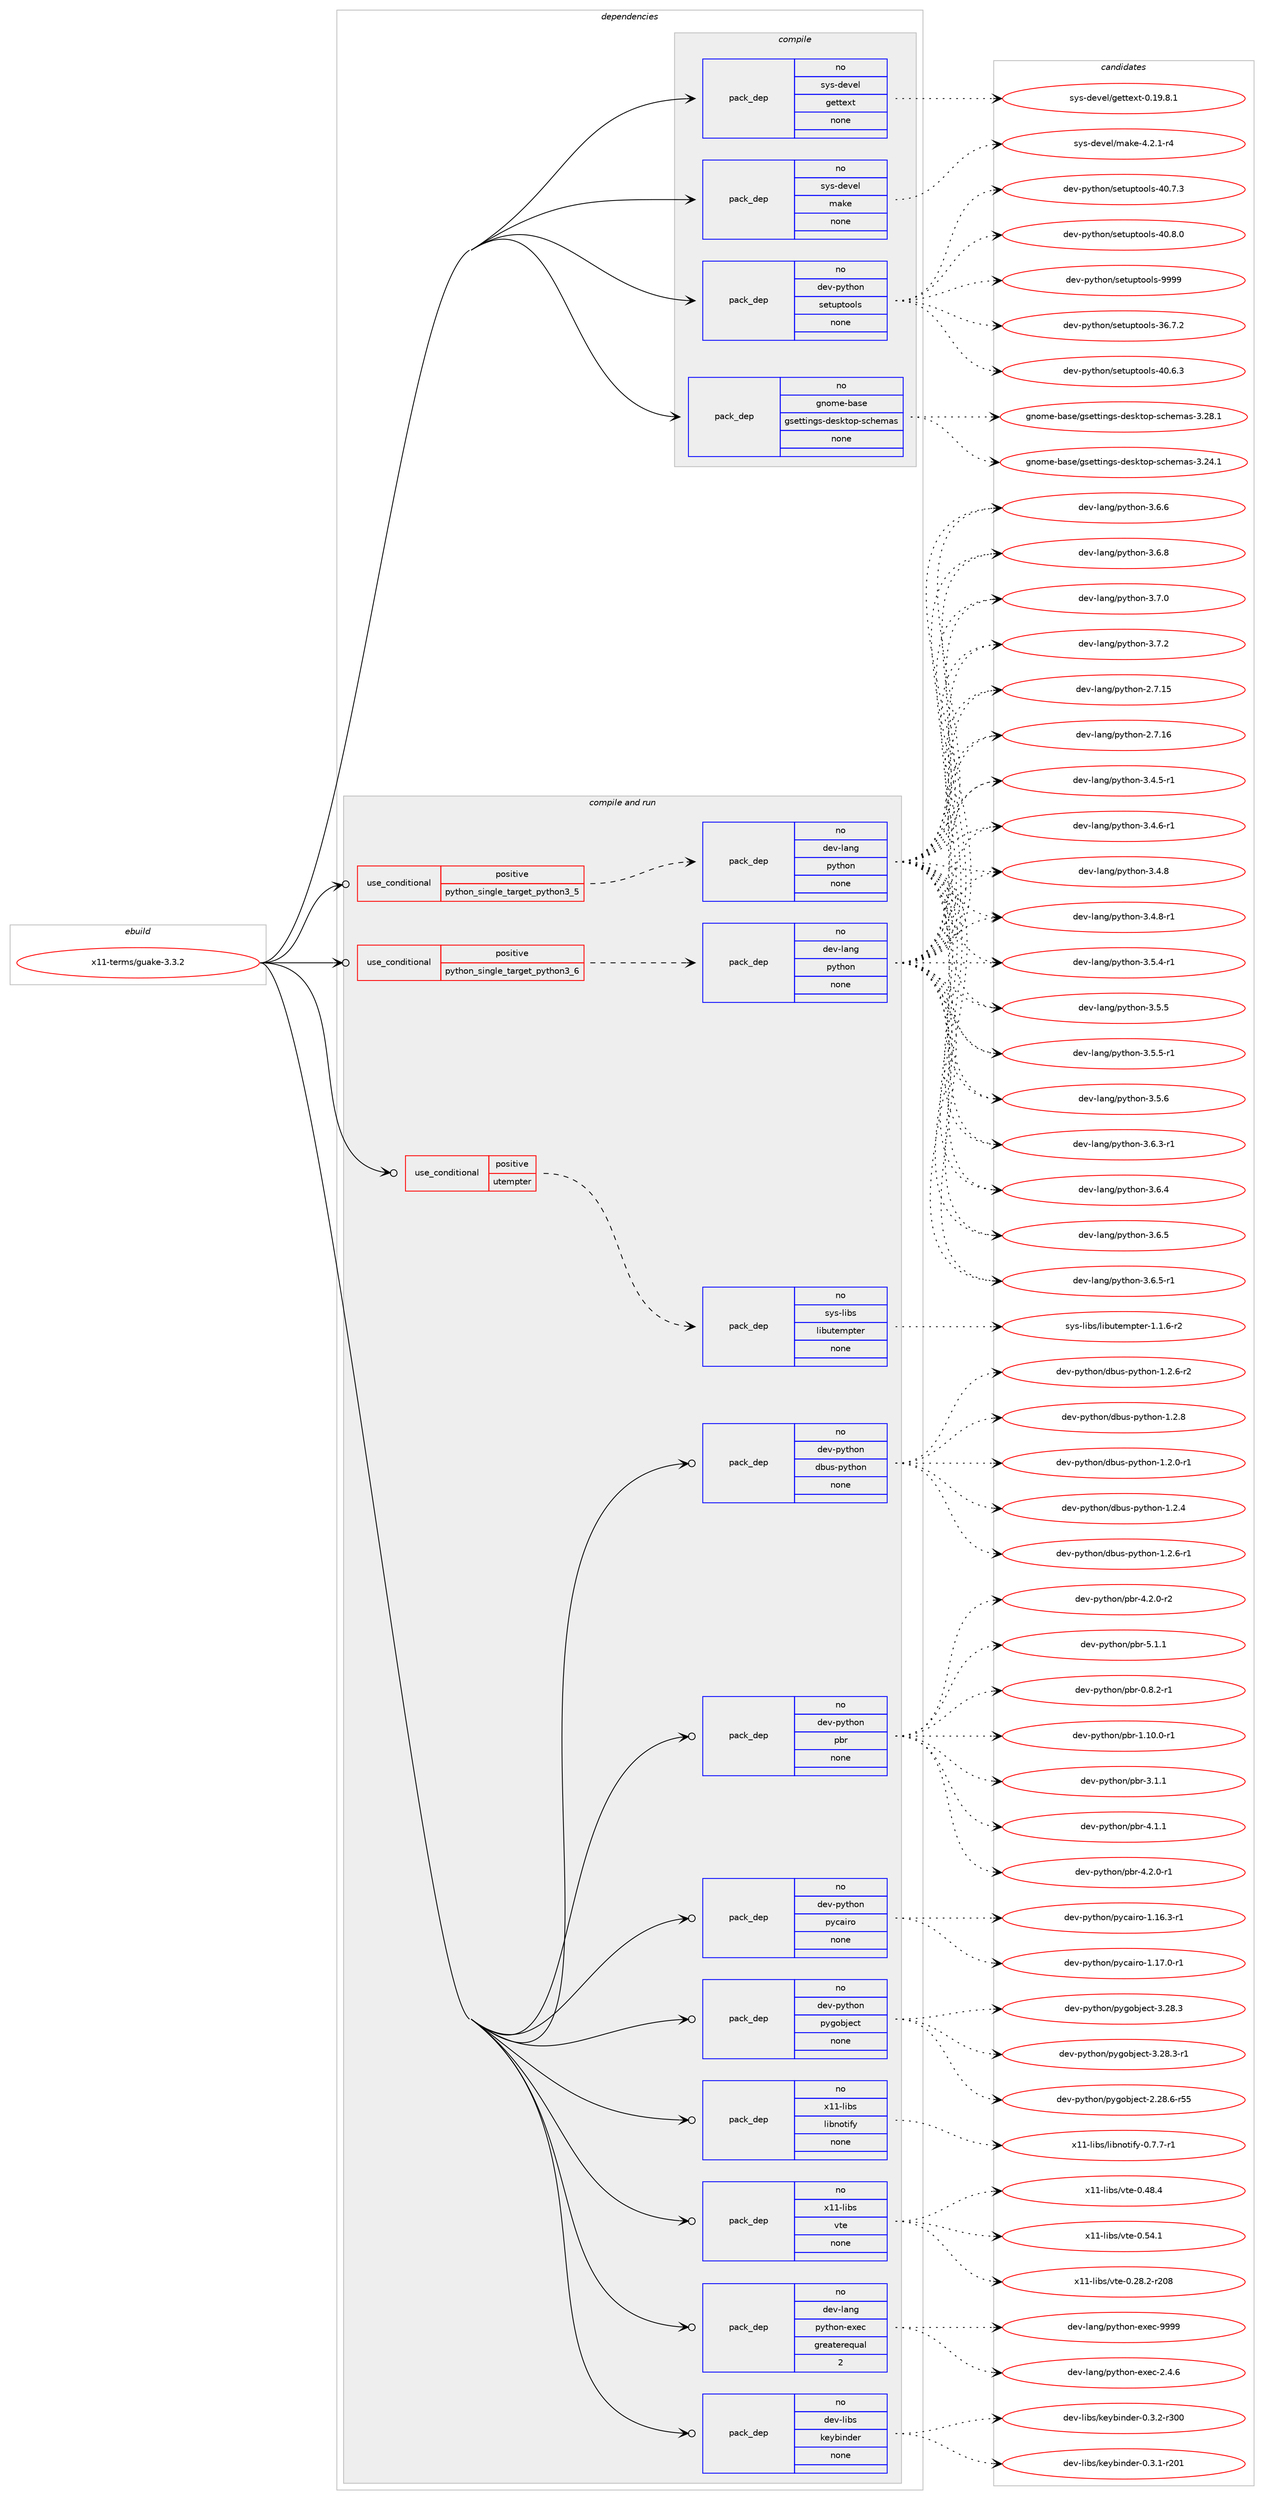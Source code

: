 digraph prolog {

# *************
# Graph options
# *************

newrank=true;
concentrate=true;
compound=true;
graph [rankdir=LR,fontname=Helvetica,fontsize=10,ranksep=1.5];#, ranksep=2.5, nodesep=0.2];
edge  [arrowhead=vee];
node  [fontname=Helvetica,fontsize=10];

# **********
# The ebuild
# **********

subgraph cluster_leftcol {
color=gray;
rank=same;
label=<<i>ebuild</i>>;
id [label="x11-terms/guake-3.3.2", color=red, width=4, href="../x11-terms/guake-3.3.2.svg"];
}

# ****************
# The dependencies
# ****************

subgraph cluster_midcol {
color=gray;
label=<<i>dependencies</i>>;
subgraph cluster_compile {
fillcolor="#eeeeee";
style=filled;
label=<<i>compile</i>>;
subgraph pack1271165 {
dependency1767990 [label=<<TABLE BORDER="0" CELLBORDER="1" CELLSPACING="0" CELLPADDING="4" WIDTH="220"><TR><TD ROWSPAN="6" CELLPADDING="30">pack_dep</TD></TR><TR><TD WIDTH="110">no</TD></TR><TR><TD>dev-python</TD></TR><TR><TD>setuptools</TD></TR><TR><TD>none</TD></TR><TR><TD></TD></TR></TABLE>>, shape=none, color=blue];
}
id:e -> dependency1767990:w [weight=20,style="solid",arrowhead="vee"];
subgraph pack1271166 {
dependency1767991 [label=<<TABLE BORDER="0" CELLBORDER="1" CELLSPACING="0" CELLPADDING="4" WIDTH="220"><TR><TD ROWSPAN="6" CELLPADDING="30">pack_dep</TD></TR><TR><TD WIDTH="110">no</TD></TR><TR><TD>gnome-base</TD></TR><TR><TD>gsettings-desktop-schemas</TD></TR><TR><TD>none</TD></TR><TR><TD></TD></TR></TABLE>>, shape=none, color=blue];
}
id:e -> dependency1767991:w [weight=20,style="solid",arrowhead="vee"];
subgraph pack1271167 {
dependency1767992 [label=<<TABLE BORDER="0" CELLBORDER="1" CELLSPACING="0" CELLPADDING="4" WIDTH="220"><TR><TD ROWSPAN="6" CELLPADDING="30">pack_dep</TD></TR><TR><TD WIDTH="110">no</TD></TR><TR><TD>sys-devel</TD></TR><TR><TD>gettext</TD></TR><TR><TD>none</TD></TR><TR><TD></TD></TR></TABLE>>, shape=none, color=blue];
}
id:e -> dependency1767992:w [weight=20,style="solid",arrowhead="vee"];
subgraph pack1271168 {
dependency1767993 [label=<<TABLE BORDER="0" CELLBORDER="1" CELLSPACING="0" CELLPADDING="4" WIDTH="220"><TR><TD ROWSPAN="6" CELLPADDING="30">pack_dep</TD></TR><TR><TD WIDTH="110">no</TD></TR><TR><TD>sys-devel</TD></TR><TR><TD>make</TD></TR><TR><TD>none</TD></TR><TR><TD></TD></TR></TABLE>>, shape=none, color=blue];
}
id:e -> dependency1767993:w [weight=20,style="solid",arrowhead="vee"];
}
subgraph cluster_compileandrun {
fillcolor="#eeeeee";
style=filled;
label=<<i>compile and run</i>>;
subgraph cond467020 {
dependency1767994 [label=<<TABLE BORDER="0" CELLBORDER="1" CELLSPACING="0" CELLPADDING="4"><TR><TD ROWSPAN="3" CELLPADDING="10">use_conditional</TD></TR><TR><TD>positive</TD></TR><TR><TD>python_single_target_python3_5</TD></TR></TABLE>>, shape=none, color=red];
subgraph pack1271169 {
dependency1767995 [label=<<TABLE BORDER="0" CELLBORDER="1" CELLSPACING="0" CELLPADDING="4" WIDTH="220"><TR><TD ROWSPAN="6" CELLPADDING="30">pack_dep</TD></TR><TR><TD WIDTH="110">no</TD></TR><TR><TD>dev-lang</TD></TR><TR><TD>python</TD></TR><TR><TD>none</TD></TR><TR><TD></TD></TR></TABLE>>, shape=none, color=blue];
}
dependency1767994:e -> dependency1767995:w [weight=20,style="dashed",arrowhead="vee"];
}
id:e -> dependency1767994:w [weight=20,style="solid",arrowhead="odotvee"];
subgraph cond467021 {
dependency1767996 [label=<<TABLE BORDER="0" CELLBORDER="1" CELLSPACING="0" CELLPADDING="4"><TR><TD ROWSPAN="3" CELLPADDING="10">use_conditional</TD></TR><TR><TD>positive</TD></TR><TR><TD>python_single_target_python3_6</TD></TR></TABLE>>, shape=none, color=red];
subgraph pack1271170 {
dependency1767997 [label=<<TABLE BORDER="0" CELLBORDER="1" CELLSPACING="0" CELLPADDING="4" WIDTH="220"><TR><TD ROWSPAN="6" CELLPADDING="30">pack_dep</TD></TR><TR><TD WIDTH="110">no</TD></TR><TR><TD>dev-lang</TD></TR><TR><TD>python</TD></TR><TR><TD>none</TD></TR><TR><TD></TD></TR></TABLE>>, shape=none, color=blue];
}
dependency1767996:e -> dependency1767997:w [weight=20,style="dashed",arrowhead="vee"];
}
id:e -> dependency1767996:w [weight=20,style="solid",arrowhead="odotvee"];
subgraph cond467022 {
dependency1767998 [label=<<TABLE BORDER="0" CELLBORDER="1" CELLSPACING="0" CELLPADDING="4"><TR><TD ROWSPAN="3" CELLPADDING="10">use_conditional</TD></TR><TR><TD>positive</TD></TR><TR><TD>utempter</TD></TR></TABLE>>, shape=none, color=red];
subgraph pack1271171 {
dependency1767999 [label=<<TABLE BORDER="0" CELLBORDER="1" CELLSPACING="0" CELLPADDING="4" WIDTH="220"><TR><TD ROWSPAN="6" CELLPADDING="30">pack_dep</TD></TR><TR><TD WIDTH="110">no</TD></TR><TR><TD>sys-libs</TD></TR><TR><TD>libutempter</TD></TR><TR><TD>none</TD></TR><TR><TD></TD></TR></TABLE>>, shape=none, color=blue];
}
dependency1767998:e -> dependency1767999:w [weight=20,style="dashed",arrowhead="vee"];
}
id:e -> dependency1767998:w [weight=20,style="solid",arrowhead="odotvee"];
subgraph pack1271172 {
dependency1768000 [label=<<TABLE BORDER="0" CELLBORDER="1" CELLSPACING="0" CELLPADDING="4" WIDTH="220"><TR><TD ROWSPAN="6" CELLPADDING="30">pack_dep</TD></TR><TR><TD WIDTH="110">no</TD></TR><TR><TD>dev-lang</TD></TR><TR><TD>python-exec</TD></TR><TR><TD>greaterequal</TD></TR><TR><TD>2</TD></TR></TABLE>>, shape=none, color=blue];
}
id:e -> dependency1768000:w [weight=20,style="solid",arrowhead="odotvee"];
subgraph pack1271173 {
dependency1768001 [label=<<TABLE BORDER="0" CELLBORDER="1" CELLSPACING="0" CELLPADDING="4" WIDTH="220"><TR><TD ROWSPAN="6" CELLPADDING="30">pack_dep</TD></TR><TR><TD WIDTH="110">no</TD></TR><TR><TD>dev-libs</TD></TR><TR><TD>keybinder</TD></TR><TR><TD>none</TD></TR><TR><TD></TD></TR></TABLE>>, shape=none, color=blue];
}
id:e -> dependency1768001:w [weight=20,style="solid",arrowhead="odotvee"];
subgraph pack1271174 {
dependency1768002 [label=<<TABLE BORDER="0" CELLBORDER="1" CELLSPACING="0" CELLPADDING="4" WIDTH="220"><TR><TD ROWSPAN="6" CELLPADDING="30">pack_dep</TD></TR><TR><TD WIDTH="110">no</TD></TR><TR><TD>dev-python</TD></TR><TR><TD>dbus-python</TD></TR><TR><TD>none</TD></TR><TR><TD></TD></TR></TABLE>>, shape=none, color=blue];
}
id:e -> dependency1768002:w [weight=20,style="solid",arrowhead="odotvee"];
subgraph pack1271175 {
dependency1768003 [label=<<TABLE BORDER="0" CELLBORDER="1" CELLSPACING="0" CELLPADDING="4" WIDTH="220"><TR><TD ROWSPAN="6" CELLPADDING="30">pack_dep</TD></TR><TR><TD WIDTH="110">no</TD></TR><TR><TD>dev-python</TD></TR><TR><TD>pbr</TD></TR><TR><TD>none</TD></TR><TR><TD></TD></TR></TABLE>>, shape=none, color=blue];
}
id:e -> dependency1768003:w [weight=20,style="solid",arrowhead="odotvee"];
subgraph pack1271176 {
dependency1768004 [label=<<TABLE BORDER="0" CELLBORDER="1" CELLSPACING="0" CELLPADDING="4" WIDTH="220"><TR><TD ROWSPAN="6" CELLPADDING="30">pack_dep</TD></TR><TR><TD WIDTH="110">no</TD></TR><TR><TD>dev-python</TD></TR><TR><TD>pycairo</TD></TR><TR><TD>none</TD></TR><TR><TD></TD></TR></TABLE>>, shape=none, color=blue];
}
id:e -> dependency1768004:w [weight=20,style="solid",arrowhead="odotvee"];
subgraph pack1271177 {
dependency1768005 [label=<<TABLE BORDER="0" CELLBORDER="1" CELLSPACING="0" CELLPADDING="4" WIDTH="220"><TR><TD ROWSPAN="6" CELLPADDING="30">pack_dep</TD></TR><TR><TD WIDTH="110">no</TD></TR><TR><TD>dev-python</TD></TR><TR><TD>pygobject</TD></TR><TR><TD>none</TD></TR><TR><TD></TD></TR></TABLE>>, shape=none, color=blue];
}
id:e -> dependency1768005:w [weight=20,style="solid",arrowhead="odotvee"];
subgraph pack1271178 {
dependency1768006 [label=<<TABLE BORDER="0" CELLBORDER="1" CELLSPACING="0" CELLPADDING="4" WIDTH="220"><TR><TD ROWSPAN="6" CELLPADDING="30">pack_dep</TD></TR><TR><TD WIDTH="110">no</TD></TR><TR><TD>x11-libs</TD></TR><TR><TD>libnotify</TD></TR><TR><TD>none</TD></TR><TR><TD></TD></TR></TABLE>>, shape=none, color=blue];
}
id:e -> dependency1768006:w [weight=20,style="solid",arrowhead="odotvee"];
subgraph pack1271179 {
dependency1768007 [label=<<TABLE BORDER="0" CELLBORDER="1" CELLSPACING="0" CELLPADDING="4" WIDTH="220"><TR><TD ROWSPAN="6" CELLPADDING="30">pack_dep</TD></TR><TR><TD WIDTH="110">no</TD></TR><TR><TD>x11-libs</TD></TR><TR><TD>vte</TD></TR><TR><TD>none</TD></TR><TR><TD></TD></TR></TABLE>>, shape=none, color=blue];
}
id:e -> dependency1768007:w [weight=20,style="solid",arrowhead="odotvee"];
}
subgraph cluster_run {
fillcolor="#eeeeee";
style=filled;
label=<<i>run</i>>;
}
}

# **************
# The candidates
# **************

subgraph cluster_choices {
rank=same;
color=gray;
label=<<i>candidates</i>>;

subgraph choice1271165 {
color=black;
nodesep=1;
choice100101118451121211161041111104711510111611711211611111110811545515446554650 [label="dev-python/setuptools-36.7.2", color=red, width=4,href="../dev-python/setuptools-36.7.2.svg"];
choice100101118451121211161041111104711510111611711211611111110811545524846544651 [label="dev-python/setuptools-40.6.3", color=red, width=4,href="../dev-python/setuptools-40.6.3.svg"];
choice100101118451121211161041111104711510111611711211611111110811545524846554651 [label="dev-python/setuptools-40.7.3", color=red, width=4,href="../dev-python/setuptools-40.7.3.svg"];
choice100101118451121211161041111104711510111611711211611111110811545524846564648 [label="dev-python/setuptools-40.8.0", color=red, width=4,href="../dev-python/setuptools-40.8.0.svg"];
choice10010111845112121116104111110471151011161171121161111111081154557575757 [label="dev-python/setuptools-9999", color=red, width=4,href="../dev-python/setuptools-9999.svg"];
dependency1767990:e -> choice100101118451121211161041111104711510111611711211611111110811545515446554650:w [style=dotted,weight="100"];
dependency1767990:e -> choice100101118451121211161041111104711510111611711211611111110811545524846544651:w [style=dotted,weight="100"];
dependency1767990:e -> choice100101118451121211161041111104711510111611711211611111110811545524846554651:w [style=dotted,weight="100"];
dependency1767990:e -> choice100101118451121211161041111104711510111611711211611111110811545524846564648:w [style=dotted,weight="100"];
dependency1767990:e -> choice10010111845112121116104111110471151011161171121161111111081154557575757:w [style=dotted,weight="100"];
}
subgraph choice1271166 {
color=black;
nodesep=1;
choice103110111109101459897115101471031151011161161051101031154510010111510711611111245115991041011099711545514650524649 [label="gnome-base/gsettings-desktop-schemas-3.24.1", color=red, width=4,href="../gnome-base/gsettings-desktop-schemas-3.24.1.svg"];
choice103110111109101459897115101471031151011161161051101031154510010111510711611111245115991041011099711545514650564649 [label="gnome-base/gsettings-desktop-schemas-3.28.1", color=red, width=4,href="../gnome-base/gsettings-desktop-schemas-3.28.1.svg"];
dependency1767991:e -> choice103110111109101459897115101471031151011161161051101031154510010111510711611111245115991041011099711545514650524649:w [style=dotted,weight="100"];
dependency1767991:e -> choice103110111109101459897115101471031151011161161051101031154510010111510711611111245115991041011099711545514650564649:w [style=dotted,weight="100"];
}
subgraph choice1271167 {
color=black;
nodesep=1;
choice1151211154510010111810110847103101116116101120116454846495746564649 [label="sys-devel/gettext-0.19.8.1", color=red, width=4,href="../sys-devel/gettext-0.19.8.1.svg"];
dependency1767992:e -> choice1151211154510010111810110847103101116116101120116454846495746564649:w [style=dotted,weight="100"];
}
subgraph choice1271168 {
color=black;
nodesep=1;
choice1151211154510010111810110847109971071014552465046494511452 [label="sys-devel/make-4.2.1-r4", color=red, width=4,href="../sys-devel/make-4.2.1-r4.svg"];
dependency1767993:e -> choice1151211154510010111810110847109971071014552465046494511452:w [style=dotted,weight="100"];
}
subgraph choice1271169 {
color=black;
nodesep=1;
choice10010111845108971101034711212111610411111045504655464953 [label="dev-lang/python-2.7.15", color=red, width=4,href="../dev-lang/python-2.7.15.svg"];
choice10010111845108971101034711212111610411111045504655464954 [label="dev-lang/python-2.7.16", color=red, width=4,href="../dev-lang/python-2.7.16.svg"];
choice1001011184510897110103471121211161041111104551465246534511449 [label="dev-lang/python-3.4.5-r1", color=red, width=4,href="../dev-lang/python-3.4.5-r1.svg"];
choice1001011184510897110103471121211161041111104551465246544511449 [label="dev-lang/python-3.4.6-r1", color=red, width=4,href="../dev-lang/python-3.4.6-r1.svg"];
choice100101118451089711010347112121116104111110455146524656 [label="dev-lang/python-3.4.8", color=red, width=4,href="../dev-lang/python-3.4.8.svg"];
choice1001011184510897110103471121211161041111104551465246564511449 [label="dev-lang/python-3.4.8-r1", color=red, width=4,href="../dev-lang/python-3.4.8-r1.svg"];
choice1001011184510897110103471121211161041111104551465346524511449 [label="dev-lang/python-3.5.4-r1", color=red, width=4,href="../dev-lang/python-3.5.4-r1.svg"];
choice100101118451089711010347112121116104111110455146534653 [label="dev-lang/python-3.5.5", color=red, width=4,href="../dev-lang/python-3.5.5.svg"];
choice1001011184510897110103471121211161041111104551465346534511449 [label="dev-lang/python-3.5.5-r1", color=red, width=4,href="../dev-lang/python-3.5.5-r1.svg"];
choice100101118451089711010347112121116104111110455146534654 [label="dev-lang/python-3.5.6", color=red, width=4,href="../dev-lang/python-3.5.6.svg"];
choice1001011184510897110103471121211161041111104551465446514511449 [label="dev-lang/python-3.6.3-r1", color=red, width=4,href="../dev-lang/python-3.6.3-r1.svg"];
choice100101118451089711010347112121116104111110455146544652 [label="dev-lang/python-3.6.4", color=red, width=4,href="../dev-lang/python-3.6.4.svg"];
choice100101118451089711010347112121116104111110455146544653 [label="dev-lang/python-3.6.5", color=red, width=4,href="../dev-lang/python-3.6.5.svg"];
choice1001011184510897110103471121211161041111104551465446534511449 [label="dev-lang/python-3.6.5-r1", color=red, width=4,href="../dev-lang/python-3.6.5-r1.svg"];
choice100101118451089711010347112121116104111110455146544654 [label="dev-lang/python-3.6.6", color=red, width=4,href="../dev-lang/python-3.6.6.svg"];
choice100101118451089711010347112121116104111110455146544656 [label="dev-lang/python-3.6.8", color=red, width=4,href="../dev-lang/python-3.6.8.svg"];
choice100101118451089711010347112121116104111110455146554648 [label="dev-lang/python-3.7.0", color=red, width=4,href="../dev-lang/python-3.7.0.svg"];
choice100101118451089711010347112121116104111110455146554650 [label="dev-lang/python-3.7.2", color=red, width=4,href="../dev-lang/python-3.7.2.svg"];
dependency1767995:e -> choice10010111845108971101034711212111610411111045504655464953:w [style=dotted,weight="100"];
dependency1767995:e -> choice10010111845108971101034711212111610411111045504655464954:w [style=dotted,weight="100"];
dependency1767995:e -> choice1001011184510897110103471121211161041111104551465246534511449:w [style=dotted,weight="100"];
dependency1767995:e -> choice1001011184510897110103471121211161041111104551465246544511449:w [style=dotted,weight="100"];
dependency1767995:e -> choice100101118451089711010347112121116104111110455146524656:w [style=dotted,weight="100"];
dependency1767995:e -> choice1001011184510897110103471121211161041111104551465246564511449:w [style=dotted,weight="100"];
dependency1767995:e -> choice1001011184510897110103471121211161041111104551465346524511449:w [style=dotted,weight="100"];
dependency1767995:e -> choice100101118451089711010347112121116104111110455146534653:w [style=dotted,weight="100"];
dependency1767995:e -> choice1001011184510897110103471121211161041111104551465346534511449:w [style=dotted,weight="100"];
dependency1767995:e -> choice100101118451089711010347112121116104111110455146534654:w [style=dotted,weight="100"];
dependency1767995:e -> choice1001011184510897110103471121211161041111104551465446514511449:w [style=dotted,weight="100"];
dependency1767995:e -> choice100101118451089711010347112121116104111110455146544652:w [style=dotted,weight="100"];
dependency1767995:e -> choice100101118451089711010347112121116104111110455146544653:w [style=dotted,weight="100"];
dependency1767995:e -> choice1001011184510897110103471121211161041111104551465446534511449:w [style=dotted,weight="100"];
dependency1767995:e -> choice100101118451089711010347112121116104111110455146544654:w [style=dotted,weight="100"];
dependency1767995:e -> choice100101118451089711010347112121116104111110455146544656:w [style=dotted,weight="100"];
dependency1767995:e -> choice100101118451089711010347112121116104111110455146554648:w [style=dotted,weight="100"];
dependency1767995:e -> choice100101118451089711010347112121116104111110455146554650:w [style=dotted,weight="100"];
}
subgraph choice1271170 {
color=black;
nodesep=1;
choice10010111845108971101034711212111610411111045504655464953 [label="dev-lang/python-2.7.15", color=red, width=4,href="../dev-lang/python-2.7.15.svg"];
choice10010111845108971101034711212111610411111045504655464954 [label="dev-lang/python-2.7.16", color=red, width=4,href="../dev-lang/python-2.7.16.svg"];
choice1001011184510897110103471121211161041111104551465246534511449 [label="dev-lang/python-3.4.5-r1", color=red, width=4,href="../dev-lang/python-3.4.5-r1.svg"];
choice1001011184510897110103471121211161041111104551465246544511449 [label="dev-lang/python-3.4.6-r1", color=red, width=4,href="../dev-lang/python-3.4.6-r1.svg"];
choice100101118451089711010347112121116104111110455146524656 [label="dev-lang/python-3.4.8", color=red, width=4,href="../dev-lang/python-3.4.8.svg"];
choice1001011184510897110103471121211161041111104551465246564511449 [label="dev-lang/python-3.4.8-r1", color=red, width=4,href="../dev-lang/python-3.4.8-r1.svg"];
choice1001011184510897110103471121211161041111104551465346524511449 [label="dev-lang/python-3.5.4-r1", color=red, width=4,href="../dev-lang/python-3.5.4-r1.svg"];
choice100101118451089711010347112121116104111110455146534653 [label="dev-lang/python-3.5.5", color=red, width=4,href="../dev-lang/python-3.5.5.svg"];
choice1001011184510897110103471121211161041111104551465346534511449 [label="dev-lang/python-3.5.5-r1", color=red, width=4,href="../dev-lang/python-3.5.5-r1.svg"];
choice100101118451089711010347112121116104111110455146534654 [label="dev-lang/python-3.5.6", color=red, width=4,href="../dev-lang/python-3.5.6.svg"];
choice1001011184510897110103471121211161041111104551465446514511449 [label="dev-lang/python-3.6.3-r1", color=red, width=4,href="../dev-lang/python-3.6.3-r1.svg"];
choice100101118451089711010347112121116104111110455146544652 [label="dev-lang/python-3.6.4", color=red, width=4,href="../dev-lang/python-3.6.4.svg"];
choice100101118451089711010347112121116104111110455146544653 [label="dev-lang/python-3.6.5", color=red, width=4,href="../dev-lang/python-3.6.5.svg"];
choice1001011184510897110103471121211161041111104551465446534511449 [label="dev-lang/python-3.6.5-r1", color=red, width=4,href="../dev-lang/python-3.6.5-r1.svg"];
choice100101118451089711010347112121116104111110455146544654 [label="dev-lang/python-3.6.6", color=red, width=4,href="../dev-lang/python-3.6.6.svg"];
choice100101118451089711010347112121116104111110455146544656 [label="dev-lang/python-3.6.8", color=red, width=4,href="../dev-lang/python-3.6.8.svg"];
choice100101118451089711010347112121116104111110455146554648 [label="dev-lang/python-3.7.0", color=red, width=4,href="../dev-lang/python-3.7.0.svg"];
choice100101118451089711010347112121116104111110455146554650 [label="dev-lang/python-3.7.2", color=red, width=4,href="../dev-lang/python-3.7.2.svg"];
dependency1767997:e -> choice10010111845108971101034711212111610411111045504655464953:w [style=dotted,weight="100"];
dependency1767997:e -> choice10010111845108971101034711212111610411111045504655464954:w [style=dotted,weight="100"];
dependency1767997:e -> choice1001011184510897110103471121211161041111104551465246534511449:w [style=dotted,weight="100"];
dependency1767997:e -> choice1001011184510897110103471121211161041111104551465246544511449:w [style=dotted,weight="100"];
dependency1767997:e -> choice100101118451089711010347112121116104111110455146524656:w [style=dotted,weight="100"];
dependency1767997:e -> choice1001011184510897110103471121211161041111104551465246564511449:w [style=dotted,weight="100"];
dependency1767997:e -> choice1001011184510897110103471121211161041111104551465346524511449:w [style=dotted,weight="100"];
dependency1767997:e -> choice100101118451089711010347112121116104111110455146534653:w [style=dotted,weight="100"];
dependency1767997:e -> choice1001011184510897110103471121211161041111104551465346534511449:w [style=dotted,weight="100"];
dependency1767997:e -> choice100101118451089711010347112121116104111110455146534654:w [style=dotted,weight="100"];
dependency1767997:e -> choice1001011184510897110103471121211161041111104551465446514511449:w [style=dotted,weight="100"];
dependency1767997:e -> choice100101118451089711010347112121116104111110455146544652:w [style=dotted,weight="100"];
dependency1767997:e -> choice100101118451089711010347112121116104111110455146544653:w [style=dotted,weight="100"];
dependency1767997:e -> choice1001011184510897110103471121211161041111104551465446534511449:w [style=dotted,weight="100"];
dependency1767997:e -> choice100101118451089711010347112121116104111110455146544654:w [style=dotted,weight="100"];
dependency1767997:e -> choice100101118451089711010347112121116104111110455146544656:w [style=dotted,weight="100"];
dependency1767997:e -> choice100101118451089711010347112121116104111110455146554648:w [style=dotted,weight="100"];
dependency1767997:e -> choice100101118451089711010347112121116104111110455146554650:w [style=dotted,weight="100"];
}
subgraph choice1271171 {
color=black;
nodesep=1;
choice115121115451081059811547108105981171161011091121161011144549464946544511450 [label="sys-libs/libutempter-1.1.6-r2", color=red, width=4,href="../sys-libs/libutempter-1.1.6-r2.svg"];
dependency1767999:e -> choice115121115451081059811547108105981171161011091121161011144549464946544511450:w [style=dotted,weight="100"];
}
subgraph choice1271172 {
color=black;
nodesep=1;
choice1001011184510897110103471121211161041111104510112010199455046524654 [label="dev-lang/python-exec-2.4.6", color=red, width=4,href="../dev-lang/python-exec-2.4.6.svg"];
choice10010111845108971101034711212111610411111045101120101994557575757 [label="dev-lang/python-exec-9999", color=red, width=4,href="../dev-lang/python-exec-9999.svg"];
dependency1768000:e -> choice1001011184510897110103471121211161041111104510112010199455046524654:w [style=dotted,weight="100"];
dependency1768000:e -> choice10010111845108971101034711212111610411111045101120101994557575757:w [style=dotted,weight="100"];
}
subgraph choice1271173 {
color=black;
nodesep=1;
choice1001011184510810598115471071011219810511010010111445484651464945114504849 [label="dev-libs/keybinder-0.3.1-r201", color=red, width=4,href="../dev-libs/keybinder-0.3.1-r201.svg"];
choice1001011184510810598115471071011219810511010010111445484651465045114514848 [label="dev-libs/keybinder-0.3.2-r300", color=red, width=4,href="../dev-libs/keybinder-0.3.2-r300.svg"];
dependency1768001:e -> choice1001011184510810598115471071011219810511010010111445484651464945114504849:w [style=dotted,weight="100"];
dependency1768001:e -> choice1001011184510810598115471071011219810511010010111445484651465045114514848:w [style=dotted,weight="100"];
}
subgraph choice1271174 {
color=black;
nodesep=1;
choice100101118451121211161041111104710098117115451121211161041111104549465046484511449 [label="dev-python/dbus-python-1.2.0-r1", color=red, width=4,href="../dev-python/dbus-python-1.2.0-r1.svg"];
choice10010111845112121116104111110471009811711545112121116104111110454946504652 [label="dev-python/dbus-python-1.2.4", color=red, width=4,href="../dev-python/dbus-python-1.2.4.svg"];
choice100101118451121211161041111104710098117115451121211161041111104549465046544511449 [label="dev-python/dbus-python-1.2.6-r1", color=red, width=4,href="../dev-python/dbus-python-1.2.6-r1.svg"];
choice100101118451121211161041111104710098117115451121211161041111104549465046544511450 [label="dev-python/dbus-python-1.2.6-r2", color=red, width=4,href="../dev-python/dbus-python-1.2.6-r2.svg"];
choice10010111845112121116104111110471009811711545112121116104111110454946504656 [label="dev-python/dbus-python-1.2.8", color=red, width=4,href="../dev-python/dbus-python-1.2.8.svg"];
dependency1768002:e -> choice100101118451121211161041111104710098117115451121211161041111104549465046484511449:w [style=dotted,weight="100"];
dependency1768002:e -> choice10010111845112121116104111110471009811711545112121116104111110454946504652:w [style=dotted,weight="100"];
dependency1768002:e -> choice100101118451121211161041111104710098117115451121211161041111104549465046544511449:w [style=dotted,weight="100"];
dependency1768002:e -> choice100101118451121211161041111104710098117115451121211161041111104549465046544511450:w [style=dotted,weight="100"];
dependency1768002:e -> choice10010111845112121116104111110471009811711545112121116104111110454946504656:w [style=dotted,weight="100"];
}
subgraph choice1271175 {
color=black;
nodesep=1;
choice1001011184511212111610411111047112981144548465646504511449 [label="dev-python/pbr-0.8.2-r1", color=red, width=4,href="../dev-python/pbr-0.8.2-r1.svg"];
choice100101118451121211161041111104711298114454946494846484511449 [label="dev-python/pbr-1.10.0-r1", color=red, width=4,href="../dev-python/pbr-1.10.0-r1.svg"];
choice100101118451121211161041111104711298114455146494649 [label="dev-python/pbr-3.1.1", color=red, width=4,href="../dev-python/pbr-3.1.1.svg"];
choice100101118451121211161041111104711298114455246494649 [label="dev-python/pbr-4.1.1", color=red, width=4,href="../dev-python/pbr-4.1.1.svg"];
choice1001011184511212111610411111047112981144552465046484511449 [label="dev-python/pbr-4.2.0-r1", color=red, width=4,href="../dev-python/pbr-4.2.0-r1.svg"];
choice1001011184511212111610411111047112981144552465046484511450 [label="dev-python/pbr-4.2.0-r2", color=red, width=4,href="../dev-python/pbr-4.2.0-r2.svg"];
choice100101118451121211161041111104711298114455346494649 [label="dev-python/pbr-5.1.1", color=red, width=4,href="../dev-python/pbr-5.1.1.svg"];
dependency1768003:e -> choice1001011184511212111610411111047112981144548465646504511449:w [style=dotted,weight="100"];
dependency1768003:e -> choice100101118451121211161041111104711298114454946494846484511449:w [style=dotted,weight="100"];
dependency1768003:e -> choice100101118451121211161041111104711298114455146494649:w [style=dotted,weight="100"];
dependency1768003:e -> choice100101118451121211161041111104711298114455246494649:w [style=dotted,weight="100"];
dependency1768003:e -> choice1001011184511212111610411111047112981144552465046484511449:w [style=dotted,weight="100"];
dependency1768003:e -> choice1001011184511212111610411111047112981144552465046484511450:w [style=dotted,weight="100"];
dependency1768003:e -> choice100101118451121211161041111104711298114455346494649:w [style=dotted,weight="100"];
}
subgraph choice1271176 {
color=black;
nodesep=1;
choice10010111845112121116104111110471121219997105114111454946495446514511449 [label="dev-python/pycairo-1.16.3-r1", color=red, width=4,href="../dev-python/pycairo-1.16.3-r1.svg"];
choice10010111845112121116104111110471121219997105114111454946495546484511449 [label="dev-python/pycairo-1.17.0-r1", color=red, width=4,href="../dev-python/pycairo-1.17.0-r1.svg"];
dependency1768004:e -> choice10010111845112121116104111110471121219997105114111454946495446514511449:w [style=dotted,weight="100"];
dependency1768004:e -> choice10010111845112121116104111110471121219997105114111454946495546484511449:w [style=dotted,weight="100"];
}
subgraph choice1271177 {
color=black;
nodesep=1;
choice1001011184511212111610411111047112121103111981061019911645504650564654451145353 [label="dev-python/pygobject-2.28.6-r55", color=red, width=4,href="../dev-python/pygobject-2.28.6-r55.svg"];
choice1001011184511212111610411111047112121103111981061019911645514650564651 [label="dev-python/pygobject-3.28.3", color=red, width=4,href="../dev-python/pygobject-3.28.3.svg"];
choice10010111845112121116104111110471121211031119810610199116455146505646514511449 [label="dev-python/pygobject-3.28.3-r1", color=red, width=4,href="../dev-python/pygobject-3.28.3-r1.svg"];
dependency1768005:e -> choice1001011184511212111610411111047112121103111981061019911645504650564654451145353:w [style=dotted,weight="100"];
dependency1768005:e -> choice1001011184511212111610411111047112121103111981061019911645514650564651:w [style=dotted,weight="100"];
dependency1768005:e -> choice10010111845112121116104111110471121211031119810610199116455146505646514511449:w [style=dotted,weight="100"];
}
subgraph choice1271178 {
color=black;
nodesep=1;
choice1204949451081059811547108105981101111161051021214548465546554511449 [label="x11-libs/libnotify-0.7.7-r1", color=red, width=4,href="../x11-libs/libnotify-0.7.7-r1.svg"];
dependency1768006:e -> choice1204949451081059811547108105981101111161051021214548465546554511449:w [style=dotted,weight="100"];
}
subgraph choice1271179 {
color=black;
nodesep=1;
choice12049494510810598115471181161014548465056465045114504856 [label="x11-libs/vte-0.28.2-r208", color=red, width=4,href="../x11-libs/vte-0.28.2-r208.svg"];
choice120494945108105981154711811610145484652564652 [label="x11-libs/vte-0.48.4", color=red, width=4,href="../x11-libs/vte-0.48.4.svg"];
choice120494945108105981154711811610145484653524649 [label="x11-libs/vte-0.54.1", color=red, width=4,href="../x11-libs/vte-0.54.1.svg"];
dependency1768007:e -> choice12049494510810598115471181161014548465056465045114504856:w [style=dotted,weight="100"];
dependency1768007:e -> choice120494945108105981154711811610145484652564652:w [style=dotted,weight="100"];
dependency1768007:e -> choice120494945108105981154711811610145484653524649:w [style=dotted,weight="100"];
}
}

}
